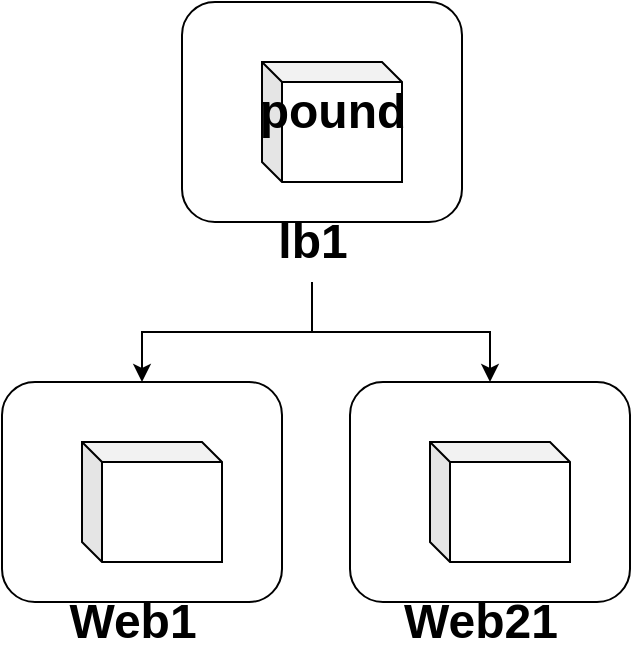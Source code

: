 <mxfile version="13.1.3" type="github">
  <diagram id="5JP8jN4p9iHxyWbap6XM" name="ページ1">
    <mxGraphModel dx="980" dy="588" grid="1" gridSize="10" guides="1" tooltips="1" connect="1" arrows="1" fold="1" page="1" pageScale="1" pageWidth="827" pageHeight="1169" math="0" shadow="0">
      <root>
        <mxCell id="0" />
        <mxCell id="1" parent="0" />
        <mxCell id="zfgiqIWmW7aFUHPPL8ro-15" value="" style="group" parent="1" vertex="1" connectable="0">
          <mxGeometry x="170" y="320" width="140" height="140" as="geometry" />
        </mxCell>
        <mxCell id="zfgiqIWmW7aFUHPPL8ro-1" value="" style="rounded=1;whiteSpace=wrap;html=1;" parent="zfgiqIWmW7aFUHPPL8ro-15" vertex="1">
          <mxGeometry width="140" height="110" as="geometry" />
        </mxCell>
        <mxCell id="zfgiqIWmW7aFUHPPL8ro-6" value="" style="group" parent="zfgiqIWmW7aFUHPPL8ro-15" vertex="1" connectable="0">
          <mxGeometry x="40" y="30" width="70" height="68" as="geometry" />
        </mxCell>
        <mxCell id="zfgiqIWmW7aFUHPPL8ro-5" value="" style="shape=cube;whiteSpace=wrap;html=1;boundedLbl=1;backgroundOutline=1;darkOpacity=0.05;darkOpacity2=0.1;size=10;" parent="zfgiqIWmW7aFUHPPL8ro-6" vertex="1">
          <mxGeometry width="70" height="60" as="geometry" />
        </mxCell>
        <mxCell id="zfgiqIWmW7aFUHPPL8ro-3" value="" style="shape=image;html=1;verticalAlign=top;verticalLabelPosition=bottom;labelBackgroundColor=#ffffff;imageAspect=0;aspect=fixed;image=https://cdn3.iconfinder.com/data/icons/logos-and-brands-adobe/512/97_Docker-128.png" parent="zfgiqIWmW7aFUHPPL8ro-6" vertex="1">
          <mxGeometry y="30" width="38" height="38" as="geometry" />
        </mxCell>
        <mxCell id="zfgiqIWmW7aFUHPPL8ro-4" value="" style="shape=image;html=1;verticalAlign=top;verticalLabelPosition=bottom;labelBackgroundColor=#ffffff;imageAspect=0;aspect=fixed;image=https://cdn4.iconfinder.com/data/icons/logos-brands-5/24/go-128.png" parent="zfgiqIWmW7aFUHPPL8ro-6" vertex="1">
          <mxGeometry x="30" y="20" width="28" height="28" as="geometry" />
        </mxCell>
        <mxCell id="zfgiqIWmW7aFUHPPL8ro-8" value="Web1" style="text;strokeColor=none;fillColor=none;html=1;fontSize=24;fontStyle=1;verticalAlign=middle;align=center;" parent="zfgiqIWmW7aFUHPPL8ro-15" vertex="1">
          <mxGeometry x="15" y="100" width="100" height="40" as="geometry" />
        </mxCell>
        <mxCell id="zfgiqIWmW7aFUHPPL8ro-16" value="" style="group" parent="1" vertex="1" connectable="0">
          <mxGeometry x="344" y="320" width="140" height="140" as="geometry" />
        </mxCell>
        <mxCell id="zfgiqIWmW7aFUHPPL8ro-17" value="" style="rounded=1;whiteSpace=wrap;html=1;" parent="zfgiqIWmW7aFUHPPL8ro-16" vertex="1">
          <mxGeometry width="140" height="110" as="geometry" />
        </mxCell>
        <mxCell id="zfgiqIWmW7aFUHPPL8ro-18" value="" style="group" parent="zfgiqIWmW7aFUHPPL8ro-16" vertex="1" connectable="0">
          <mxGeometry x="40" y="30" width="70" height="68" as="geometry" />
        </mxCell>
        <mxCell id="zfgiqIWmW7aFUHPPL8ro-19" value="" style="shape=cube;whiteSpace=wrap;html=1;boundedLbl=1;backgroundOutline=1;darkOpacity=0.05;darkOpacity2=0.1;size=10;" parent="zfgiqIWmW7aFUHPPL8ro-18" vertex="1">
          <mxGeometry width="70" height="60" as="geometry" />
        </mxCell>
        <mxCell id="zfgiqIWmW7aFUHPPL8ro-20" value="" style="shape=image;html=1;verticalAlign=top;verticalLabelPosition=bottom;labelBackgroundColor=#ffffff;imageAspect=0;aspect=fixed;image=https://cdn3.iconfinder.com/data/icons/logos-and-brands-adobe/512/97_Docker-128.png" parent="zfgiqIWmW7aFUHPPL8ro-18" vertex="1">
          <mxGeometry y="30" width="38" height="38" as="geometry" />
        </mxCell>
        <mxCell id="zfgiqIWmW7aFUHPPL8ro-21" value="" style="shape=image;html=1;verticalAlign=top;verticalLabelPosition=bottom;labelBackgroundColor=#ffffff;imageAspect=0;aspect=fixed;image=https://cdn4.iconfinder.com/data/icons/logos-brands-5/24/go-128.png" parent="zfgiqIWmW7aFUHPPL8ro-18" vertex="1">
          <mxGeometry x="30" y="20" width="28" height="28" as="geometry" />
        </mxCell>
        <mxCell id="zfgiqIWmW7aFUHPPL8ro-22" value="Web21" style="text;strokeColor=none;fillColor=none;html=1;fontSize=24;fontStyle=1;verticalAlign=middle;align=center;" parent="zfgiqIWmW7aFUHPPL8ro-16" vertex="1">
          <mxGeometry x="15" y="100" width="100" height="40" as="geometry" />
        </mxCell>
        <mxCell id="zfgiqIWmW7aFUHPPL8ro-32" value="" style="group" parent="1" vertex="1" connectable="0">
          <mxGeometry x="260" y="130" width="140" height="140" as="geometry" />
        </mxCell>
        <mxCell id="zfgiqIWmW7aFUHPPL8ro-24" value="" style="rounded=1;whiteSpace=wrap;html=1;" parent="zfgiqIWmW7aFUHPPL8ro-32" vertex="1">
          <mxGeometry width="140" height="110" as="geometry" />
        </mxCell>
        <mxCell id="zfgiqIWmW7aFUHPPL8ro-29" value="lb1" style="text;strokeColor=none;fillColor=none;html=1;fontSize=24;fontStyle=1;verticalAlign=middle;align=center;" parent="zfgiqIWmW7aFUHPPL8ro-32" vertex="1">
          <mxGeometry x="15" y="100" width="100" height="40" as="geometry" />
        </mxCell>
        <mxCell id="zfgiqIWmW7aFUHPPL8ro-31" value="" style="group" parent="zfgiqIWmW7aFUHPPL8ro-32" vertex="1" connectable="0">
          <mxGeometry x="25" y="30" width="100" height="68" as="geometry" />
        </mxCell>
        <mxCell id="zfgiqIWmW7aFUHPPL8ro-26" value="" style="shape=cube;whiteSpace=wrap;html=1;boundedLbl=1;backgroundOutline=1;darkOpacity=0.05;darkOpacity2=0.1;size=10;" parent="zfgiqIWmW7aFUHPPL8ro-31" vertex="1">
          <mxGeometry x="15" width="70" height="60" as="geometry" />
        </mxCell>
        <mxCell id="zfgiqIWmW7aFUHPPL8ro-27" value="" style="shape=image;html=1;verticalAlign=top;verticalLabelPosition=bottom;labelBackgroundColor=#ffffff;imageAspect=0;aspect=fixed;image=https://cdn3.iconfinder.com/data/icons/logos-and-brands-adobe/512/97_Docker-128.png" parent="zfgiqIWmW7aFUHPPL8ro-31" vertex="1">
          <mxGeometry x="15" y="30" width="38" height="38" as="geometry" />
        </mxCell>
        <mxCell id="zfgiqIWmW7aFUHPPL8ro-30" value="pound" style="text;strokeColor=none;fillColor=none;html=1;fontSize=24;fontStyle=1;verticalAlign=middle;align=center;" parent="zfgiqIWmW7aFUHPPL8ro-31" vertex="1">
          <mxGeometry y="5" width="100" height="40" as="geometry" />
        </mxCell>
        <mxCell id="zfgiqIWmW7aFUHPPL8ro-33" style="edgeStyle=orthogonalEdgeStyle;rounded=0;orthogonalLoop=1;jettySize=auto;html=1;entryX=0.5;entryY=0;entryDx=0;entryDy=0;" parent="1" source="zfgiqIWmW7aFUHPPL8ro-29" target="zfgiqIWmW7aFUHPPL8ro-1" edge="1">
          <mxGeometry relative="1" as="geometry" />
        </mxCell>
        <mxCell id="zfgiqIWmW7aFUHPPL8ro-34" style="edgeStyle=orthogonalEdgeStyle;rounded=0;orthogonalLoop=1;jettySize=auto;html=1;" parent="1" source="zfgiqIWmW7aFUHPPL8ro-29" target="zfgiqIWmW7aFUHPPL8ro-17" edge="1">
          <mxGeometry relative="1" as="geometry" />
        </mxCell>
      </root>
    </mxGraphModel>
  </diagram>
</mxfile>
